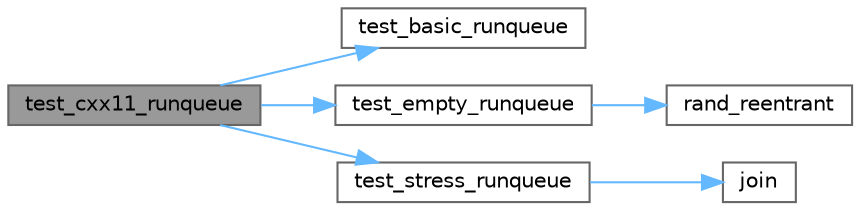 digraph "test_cxx11_runqueue"
{
 // LATEX_PDF_SIZE
  bgcolor="transparent";
  edge [fontname=Helvetica,fontsize=10,labelfontname=Helvetica,labelfontsize=10];
  node [fontname=Helvetica,fontsize=10,shape=box,height=0.2,width=0.4];
  rankdir="LR";
  Node1 [id="Node000001",label="test_cxx11_runqueue",height=0.2,width=0.4,color="gray40", fillcolor="grey60", style="filled", fontcolor="black",tooltip=" "];
  Node1 -> Node2 [id="edge1_Node000001_Node000002",color="steelblue1",style="solid",tooltip=" "];
  Node2 [id="Node000002",label="test_basic_runqueue",height=0.2,width=0.4,color="grey40", fillcolor="white", style="filled",URL="$cxx11__runqueue_8cpp.html#a5c9245cdfa688e1ba81f425c3897504f",tooltip=" "];
  Node1 -> Node3 [id="edge2_Node000001_Node000003",color="steelblue1",style="solid",tooltip=" "];
  Node3 [id="Node000003",label="test_empty_runqueue",height=0.2,width=0.4,color="grey40", fillcolor="white", style="filled",URL="$cxx11__runqueue_8cpp.html#a926a6180225bebddfb708e466cd6ee9d",tooltip=" "];
  Node3 -> Node4 [id="edge3_Node000003_Node000004",color="steelblue1",style="solid",tooltip=" "];
  Node4 [id="Node000004",label="rand_reentrant",height=0.2,width=0.4,color="grey40", fillcolor="white", style="filled",URL="$cxx11__runqueue_8cpp.html#a266e47be17e15851db3c3598ca94d7a8",tooltip=" "];
  Node1 -> Node5 [id="edge4_Node000001_Node000005",color="steelblue1",style="solid",tooltip=" "];
  Node5 [id="Node000005",label="test_stress_runqueue",height=0.2,width=0.4,color="grey40", fillcolor="white", style="filled",URL="$cxx11__runqueue_8cpp.html#a344ecde431f63f23f1f3dba3bac867ee",tooltip=" "];
  Node5 -> Node6 [id="edge5_Node000005_Node000006",color="steelblue1",style="solid",tooltip=" "];
  Node6 [id="Node000006",label="join",height=0.2,width=0.4,color="grey40", fillcolor="white", style="filled",URL="$bundled_2ranges_8h.html#a703e3555a519a55eae7986580660994c",tooltip=" "];
}
